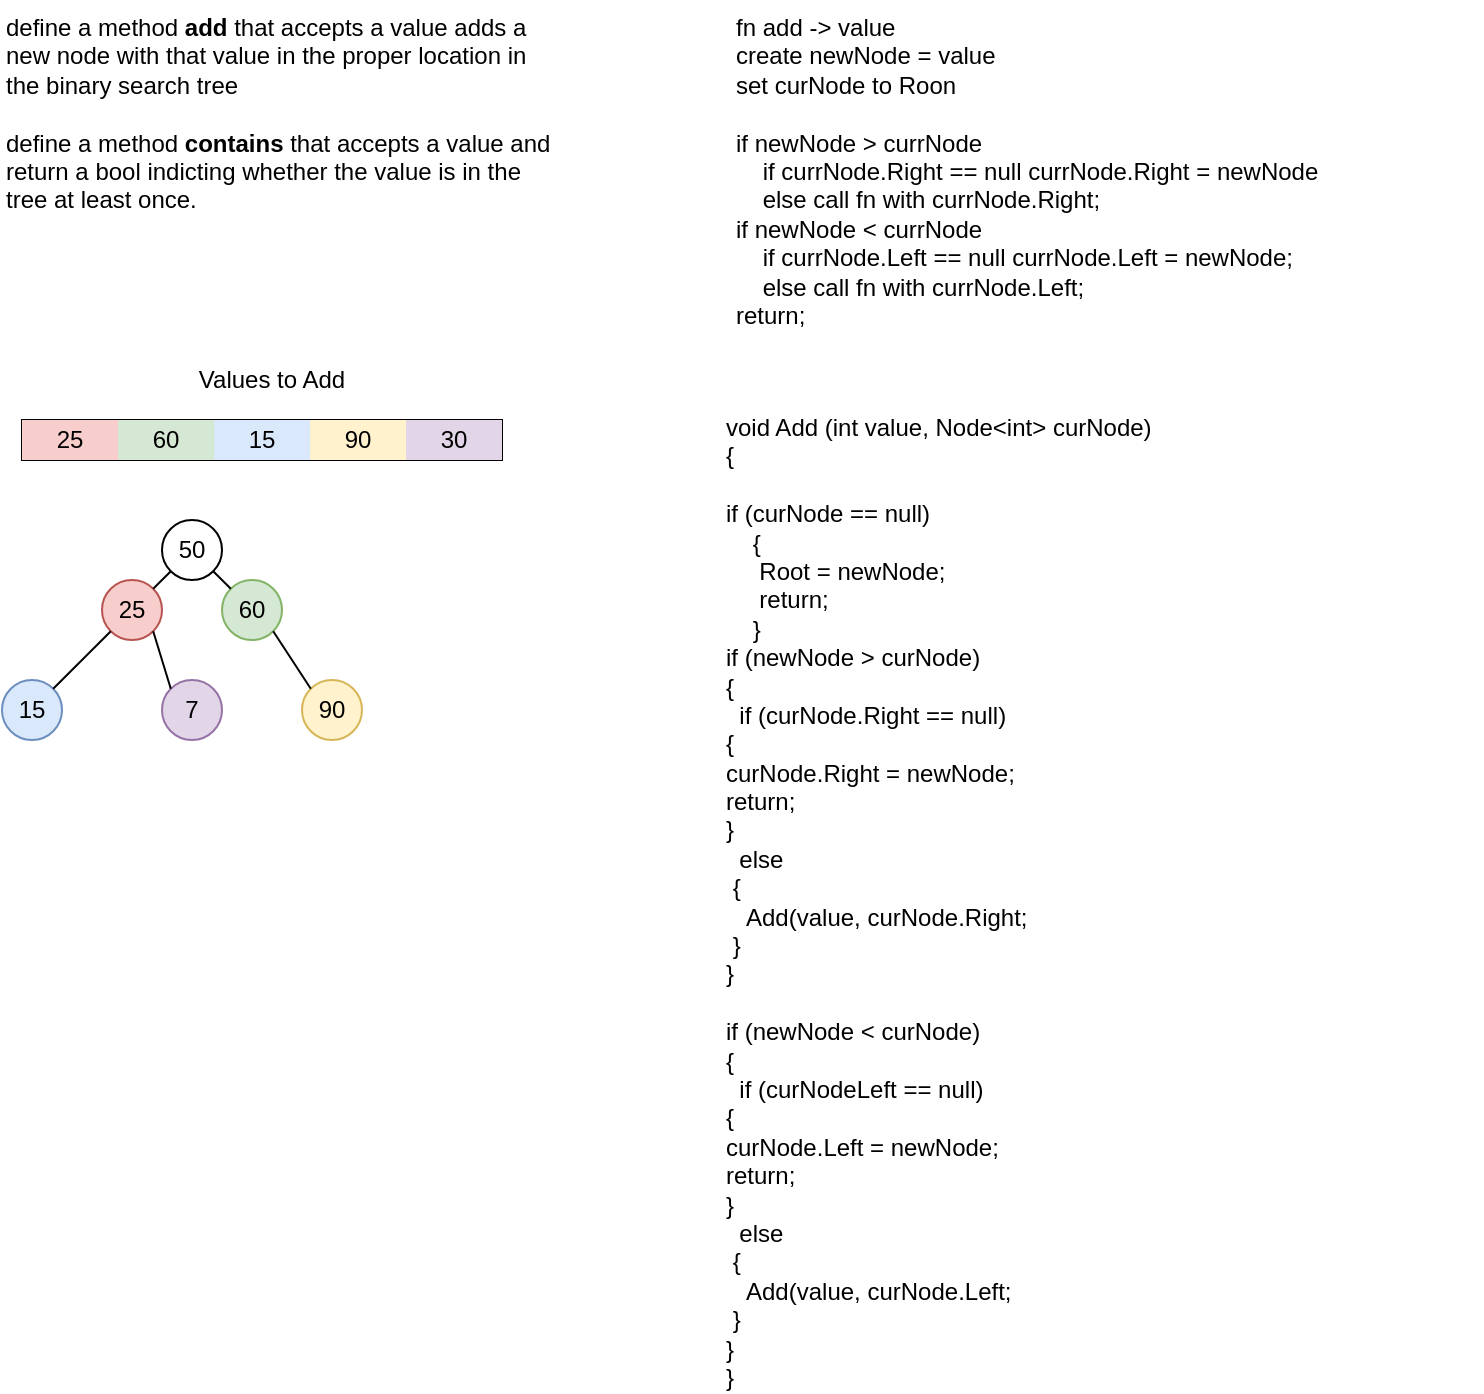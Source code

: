 <mxfile version="13.7.9" type="device"><diagram id="yNd3Uw_cvNOK8IfUPplS" name="Page-1"><mxGraphModel dx="982" dy="563" grid="1" gridSize="10" guides="1" tooltips="1" connect="1" arrows="1" fold="1" page="1" pageScale="1" pageWidth="850" pageHeight="1100" math="0" shadow="0"><root><mxCell id="0"/><mxCell id="1" parent="0"/><mxCell id="-0MlDoi7QkkJqt2PdsND-1" value="define a method &lt;b&gt;add&lt;/b&gt;&amp;nbsp;that accepts a value adds a new node with that value in the proper location in the binary search tree&lt;br&gt;&lt;br&gt;define a method &lt;b&gt;contains &lt;/b&gt;that accepts a value and return a bool indicting whether the value is in the tree at least once.&lt;br&gt;" style="text;html=1;strokeColor=none;fillColor=none;align=left;verticalAlign=top;whiteSpace=wrap;rounded=0;" vertex="1" parent="1"><mxGeometry x="40" y="40" width="280" height="200" as="geometry"/></mxCell><mxCell id="-0MlDoi7QkkJqt2PdsND-2" value="50" style="ellipse;whiteSpace=wrap;html=1;aspect=fixed;align=center;" vertex="1" parent="1"><mxGeometry x="120" y="300" width="30" height="30" as="geometry"/></mxCell><mxCell id="-0MlDoi7QkkJqt2PdsND-3" value="25" style="ellipse;whiteSpace=wrap;html=1;aspect=fixed;align=center;fillColor=#f8cecc;strokeColor=#b85450;" vertex="1" parent="1"><mxGeometry x="90" y="330" width="30" height="30" as="geometry"/></mxCell><mxCell id="-0MlDoi7QkkJqt2PdsND-4" value="fn add -&amp;gt; value&lt;br&gt;create newNode = value&lt;br&gt;set curNode to Roon&lt;br&gt;&lt;br&gt;if newNode &amp;gt; currNode&lt;br&gt;&amp;nbsp; &amp;nbsp; if currNode.Right == null currNode.Right = newNode&lt;br&gt;&amp;nbsp; &amp;nbsp; else call fn with currNode.Right;&lt;br&gt;if newNode &amp;lt; currNode&lt;br&gt;&amp;nbsp; &amp;nbsp; if currNode.Left == null currNode.Left = newNode;&lt;br&gt;&amp;nbsp; &amp;nbsp; else call fn with currNode.Left;&lt;br&gt;return;&lt;br&gt;" style="text;html=1;strokeColor=none;fillColor=none;align=left;verticalAlign=top;whiteSpace=wrap;rounded=0;" vertex="1" parent="1"><mxGeometry x="405" y="40" width="345" height="180" as="geometry"/></mxCell><mxCell id="-0MlDoi7QkkJqt2PdsND-5" value="" style="endArrow=none;html=1;entryX=0;entryY=1;entryDx=0;entryDy=0;exitX=1;exitY=0;exitDx=0;exitDy=0;" edge="1" parent="1" source="-0MlDoi7QkkJqt2PdsND-3" target="-0MlDoi7QkkJqt2PdsND-2"><mxGeometry width="50" height="50" relative="1" as="geometry"><mxPoint x="70" y="420" as="sourcePoint"/><mxPoint x="120" y="370" as="targetPoint"/></mxGeometry></mxCell><mxCell id="-0MlDoi7QkkJqt2PdsND-7" value="60" style="ellipse;whiteSpace=wrap;html=1;aspect=fixed;align=center;fillColor=#d5e8d4;strokeColor=#82b366;" vertex="1" parent="1"><mxGeometry x="150" y="330" width="30" height="30" as="geometry"/></mxCell><mxCell id="-0MlDoi7QkkJqt2PdsND-8" value="" style="endArrow=none;html=1;exitX=1;exitY=1;exitDx=0;exitDy=0;entryX=0;entryY=0;entryDx=0;entryDy=0;" edge="1" parent="1" source="-0MlDoi7QkkJqt2PdsND-2" target="-0MlDoi7QkkJqt2PdsND-7"><mxGeometry width="50" height="50" relative="1" as="geometry"><mxPoint x="230" y="360" as="sourcePoint"/><mxPoint x="280" y="310" as="targetPoint"/></mxGeometry></mxCell><mxCell id="-0MlDoi7QkkJqt2PdsND-9" value="15" style="ellipse;whiteSpace=wrap;html=1;aspect=fixed;align=center;fillColor=#dae8fc;strokeColor=#6c8ebf;" vertex="1" parent="1"><mxGeometry x="40" y="380" width="30" height="30" as="geometry"/></mxCell><mxCell id="-0MlDoi7QkkJqt2PdsND-10" value="void Add (int value, Node&amp;lt;int&amp;gt; curNode)&lt;br&gt;{&lt;br&gt;&lt;br&gt;if (curNode == null)&lt;br&gt;&amp;nbsp; &amp;nbsp; {&lt;br&gt;&amp;nbsp; &amp;nbsp; &amp;nbsp;Root = newNode; &lt;br&gt;&amp;nbsp; &amp;nbsp; &amp;nbsp;return;&lt;br&gt;&amp;nbsp; &amp;nbsp; }&amp;nbsp;&lt;br&gt;if (newNode &amp;gt; curNode)&lt;br&gt;{&lt;br&gt;&amp;nbsp; if (curNode.Right == null) &lt;br&gt;{&lt;br&gt;curNode.Right = newNode;&lt;br&gt;return;&lt;br&gt;}&lt;br&gt;&amp;nbsp; else&lt;br&gt;&amp;nbsp;{&lt;br&gt;&amp;nbsp; &amp;nbsp;Add(value, curNode.Right;&lt;br&gt;&amp;nbsp;}&amp;nbsp;&lt;br&gt;}&lt;br&gt;&lt;br&gt;if (newNode &amp;lt; curNode)&lt;br&gt;{&lt;br&gt;&amp;nbsp; if (curNodeLeft == null) &lt;br&gt;{&lt;br&gt;curNode.Left = newNode;&lt;br&gt;return;&lt;br&gt;}&lt;br&gt;&amp;nbsp; else&lt;br&gt;&amp;nbsp;{&lt;br&gt;&amp;nbsp; &amp;nbsp;Add(value, curNode.Left;&lt;br&gt;&amp;nbsp;}&amp;nbsp;&lt;br&gt;}&lt;br&gt;}" style="text;html=1;strokeColor=none;fillColor=none;align=left;verticalAlign=top;whiteSpace=wrap;rounded=0;" vertex="1" parent="1"><mxGeometry x="400" y="240" width="380" height="480" as="geometry"/></mxCell><mxCell id="-0MlDoi7QkkJqt2PdsND-11" value="" style="shape=table;html=1;whiteSpace=wrap;startSize=0;container=1;collapsible=0;childLayout=tableLayout;" vertex="1" parent="1"><mxGeometry x="50" y="250" width="240" height="20" as="geometry"/></mxCell><mxCell id="-0MlDoi7QkkJqt2PdsND-12" value="" style="shape=partialRectangle;html=1;whiteSpace=wrap;collapsible=0;dropTarget=0;pointerEvents=0;fillColor=none;top=0;left=0;bottom=0;right=0;points=[[0,0.5],[1,0.5]];portConstraint=eastwest;" vertex="1" parent="-0MlDoi7QkkJqt2PdsND-11"><mxGeometry width="240" height="20" as="geometry"/></mxCell><mxCell id="-0MlDoi7QkkJqt2PdsND-13" value="25" style="shape=partialRectangle;html=1;whiteSpace=wrap;connectable=0;overflow=hidden;fillColor=#f8cecc;top=0;left=0;bottom=0;right=0;strokeColor=#b85450;" vertex="1" parent="-0MlDoi7QkkJqt2PdsND-12"><mxGeometry width="48" height="20" as="geometry"/></mxCell><mxCell id="-0MlDoi7QkkJqt2PdsND-14" value="60" style="shape=partialRectangle;html=1;whiteSpace=wrap;connectable=0;overflow=hidden;fillColor=#d5e8d4;top=0;left=0;bottom=0;right=0;strokeColor=#82b366;" vertex="1" parent="-0MlDoi7QkkJqt2PdsND-12"><mxGeometry x="48" width="48" height="20" as="geometry"/></mxCell><mxCell id="-0MlDoi7QkkJqt2PdsND-15" value="15" style="shape=partialRectangle;html=1;whiteSpace=wrap;connectable=0;overflow=hidden;fillColor=#dae8fc;top=0;left=0;bottom=0;right=0;strokeColor=#6c8ebf;" vertex="1" parent="-0MlDoi7QkkJqt2PdsND-12"><mxGeometry x="96" width="48" height="20" as="geometry"/></mxCell><mxCell id="-0MlDoi7QkkJqt2PdsND-16" value="90" style="shape=partialRectangle;html=1;whiteSpace=wrap;connectable=0;overflow=hidden;fillColor=#fff2cc;top=0;left=0;bottom=0;right=0;strokeColor=#d6b656;" vertex="1" parent="-0MlDoi7QkkJqt2PdsND-12"><mxGeometry x="144" width="48" height="20" as="geometry"/></mxCell><mxCell id="-0MlDoi7QkkJqt2PdsND-17" value="30" style="shape=partialRectangle;html=1;whiteSpace=wrap;connectable=0;overflow=hidden;fillColor=#e1d5e7;top=0;left=0;bottom=0;right=0;strokeColor=#9673a6;" vertex="1" parent="-0MlDoi7QkkJqt2PdsND-12"><mxGeometry x="192" width="48" height="20" as="geometry"/></mxCell><mxCell id="-0MlDoi7QkkJqt2PdsND-18" value="Values to Add" style="text;html=1;strokeColor=none;fillColor=none;align=center;verticalAlign=middle;whiteSpace=wrap;rounded=0;" vertex="1" parent="1"><mxGeometry x="110" y="220" width="130" height="20" as="geometry"/></mxCell><mxCell id="-0MlDoi7QkkJqt2PdsND-19" value="" style="endArrow=none;html=1;entryX=0;entryY=1;entryDx=0;entryDy=0;exitX=1;exitY=0;exitDx=0;exitDy=0;" edge="1" parent="1" source="-0MlDoi7QkkJqt2PdsND-9" target="-0MlDoi7QkkJqt2PdsND-3"><mxGeometry width="50" height="50" relative="1" as="geometry"><mxPoint x="90" y="450" as="sourcePoint"/><mxPoint x="140" y="400" as="targetPoint"/></mxGeometry></mxCell><mxCell id="-0MlDoi7QkkJqt2PdsND-21" value="90" style="ellipse;whiteSpace=wrap;html=1;aspect=fixed;align=center;fillColor=#fff2cc;strokeColor=#d6b656;" vertex="1" parent="1"><mxGeometry x="190" y="380" width="30" height="30" as="geometry"/></mxCell><mxCell id="-0MlDoi7QkkJqt2PdsND-22" value="" style="endArrow=none;html=1;entryX=0;entryY=0;entryDx=0;entryDy=0;exitX=1;exitY=1;exitDx=0;exitDy=0;" edge="1" parent="1" source="-0MlDoi7QkkJqt2PdsND-7" target="-0MlDoi7QkkJqt2PdsND-21"><mxGeometry width="50" height="50" relative="1" as="geometry"><mxPoint x="460" y="390" as="sourcePoint"/><mxPoint x="510" y="340" as="targetPoint"/></mxGeometry></mxCell><mxCell id="-0MlDoi7QkkJqt2PdsND-23" value="7" style="ellipse;whiteSpace=wrap;html=1;aspect=fixed;align=center;fillColor=#e1d5e7;strokeColor=#9673a6;" vertex="1" parent="1"><mxGeometry x="120" y="380" width="30" height="30" as="geometry"/></mxCell><mxCell id="-0MlDoi7QkkJqt2PdsND-24" value="" style="endArrow=none;html=1;entryX=1;entryY=1;entryDx=0;entryDy=0;exitX=0;exitY=0;exitDx=0;exitDy=0;" edge="1" parent="1" source="-0MlDoi7QkkJqt2PdsND-23" target="-0MlDoi7QkkJqt2PdsND-3"><mxGeometry width="50" height="50" relative="1" as="geometry"><mxPoint x="60" y="480" as="sourcePoint"/><mxPoint x="110" y="430" as="targetPoint"/></mxGeometry></mxCell></root></mxGraphModel></diagram></mxfile>